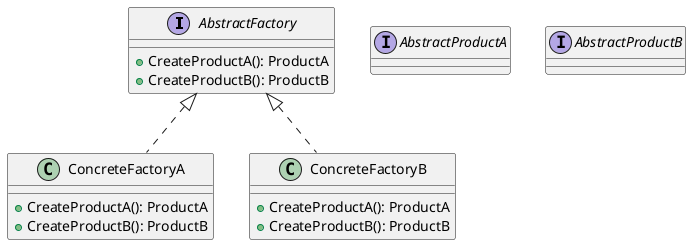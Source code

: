 @startuml
interface AbstractFactory {
    + CreateProductA(): ProductA
    + CreateProductB(): ProductB
}

class ConcreteFactoryA implements AbstractFactory {
    + CreateProductA(): ProductA
    + CreateProductB(): ProductB
}

class ConcreteFactoryB implements AbstractFactory {
    + CreateProductA(): ProductA
    + CreateProductB(): ProductB
}

interface AbstractProductA  {}
interface AbstractProductB {}

@enduml